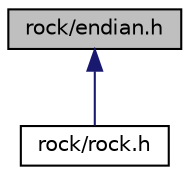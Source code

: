 digraph "rock/endian.h"
{
 // LATEX_PDF_SIZE
  edge [fontname="Helvetica",fontsize="10",labelfontname="Helvetica",labelfontsize="10"];
  node [fontname="Helvetica",fontsize="10",shape=record];
  Node1 [label="rock/endian.h",height=0.2,width=0.4,color="black", fillcolor="grey75", style="filled", fontcolor="black",tooltip="字节序操作函数(大端/小端)"];
  Node1 -> Node2 [dir="back",color="midnightblue",fontsize="10",style="solid",fontname="Helvetica"];
  Node2 [label="rock/rock.h",height=0.2,width=0.4,color="black", fillcolor="white", style="filled",URL="$rock_8h.html",tooltip="rock头文件"];
}
